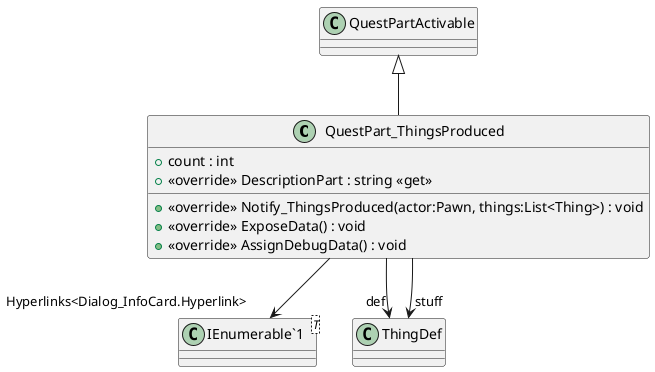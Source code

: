 @startuml
class QuestPart_ThingsProduced {
    + count : int
    + <<override>> DescriptionPart : string <<get>>
    + <<override>> Notify_ThingsProduced(actor:Pawn, things:List<Thing>) : void
    + <<override>> ExposeData() : void
    + <<override>> AssignDebugData() : void
}
class "IEnumerable`1"<T> {
}
QuestPartActivable <|-- QuestPart_ThingsProduced
QuestPart_ThingsProduced --> "def" ThingDef
QuestPart_ThingsProduced --> "stuff" ThingDef
QuestPart_ThingsProduced --> "Hyperlinks<Dialog_InfoCard.Hyperlink>" "IEnumerable`1"
@enduml
